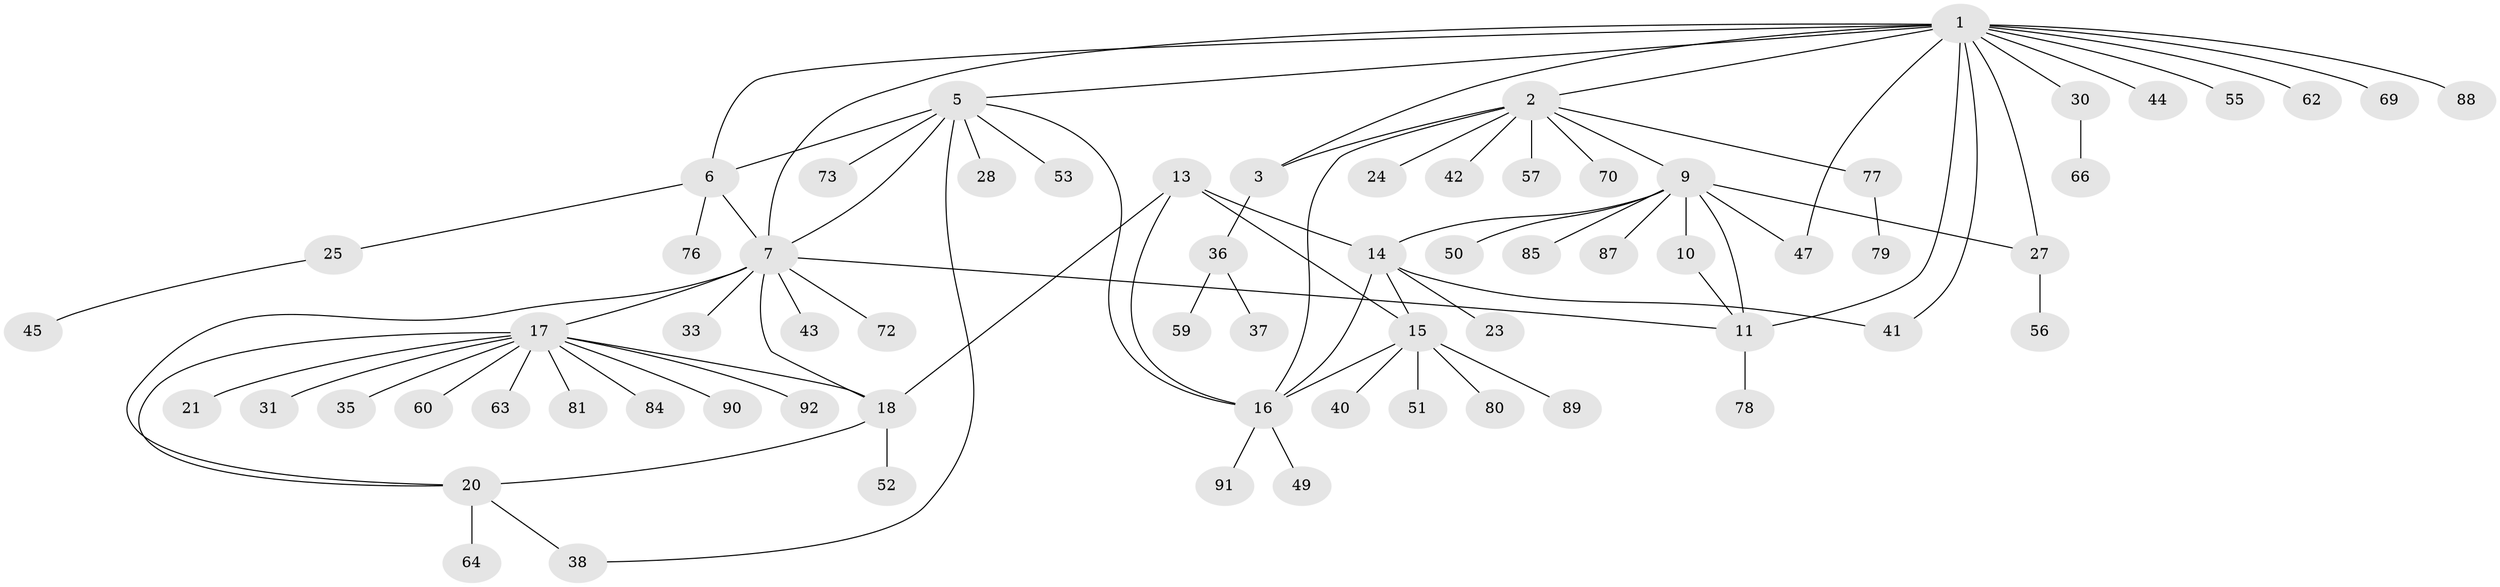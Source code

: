 // original degree distribution, {12: 0.021739130434782608, 8: 0.06521739130434782, 5: 0.07608695652173914, 9: 0.010869565217391304, 4: 0.021739130434782608, 7: 0.021739130434782608, 6: 0.010869565217391304, 1: 0.5978260869565217, 2: 0.14130434782608695, 3: 0.03260869565217391}
// Generated by graph-tools (version 1.1) at 2025/11/02/27/25 16:11:31]
// undirected, 68 vertices, 87 edges
graph export_dot {
graph [start="1"]
  node [color=gray90,style=filled];
  1 [super="+8"];
  2 [super="+4"];
  3 [super="+58"];
  5 [super="+74"];
  6;
  7 [super="+19"];
  9 [super="+12"];
  10 [super="+29"];
  11 [super="+71"];
  13 [super="+22"];
  14 [super="+32"];
  15 [super="+46"];
  16 [super="+26"];
  17 [super="+34"];
  18;
  20 [super="+82"];
  21;
  23;
  24;
  25;
  27;
  28 [super="+75"];
  30 [super="+68"];
  31 [super="+65"];
  33;
  35;
  36 [super="+39"];
  37;
  38 [super="+61"];
  40;
  41 [super="+54"];
  42;
  43;
  44;
  45 [super="+48"];
  47;
  49;
  50;
  51 [super="+83"];
  52;
  53;
  55;
  56;
  57;
  59 [super="+67"];
  60;
  62;
  63;
  64;
  66;
  69;
  70;
  72;
  73;
  76;
  77;
  78;
  79;
  80;
  81 [super="+86"];
  84;
  85;
  87;
  88;
  89;
  90;
  91;
  92;
  1 -- 2 [weight=2];
  1 -- 3;
  1 -- 30;
  1 -- 41;
  1 -- 47;
  1 -- 55 [weight=2];
  1 -- 62;
  1 -- 69;
  1 -- 88;
  1 -- 5;
  1 -- 6;
  1 -- 7 [weight=2];
  1 -- 11;
  1 -- 44;
  1 -- 27;
  2 -- 3 [weight=2];
  2 -- 16;
  2 -- 24;
  2 -- 42;
  2 -- 70;
  2 -- 77;
  2 -- 9;
  2 -- 57;
  3 -- 36;
  5 -- 6;
  5 -- 7;
  5 -- 16;
  5 -- 28;
  5 -- 53;
  5 -- 73;
  5 -- 38;
  6 -- 7;
  6 -- 25;
  6 -- 76;
  7 -- 33;
  7 -- 17;
  7 -- 18;
  7 -- 20;
  7 -- 72;
  7 -- 43;
  7 -- 11;
  9 -- 10 [weight=2];
  9 -- 11 [weight=2];
  9 -- 14;
  9 -- 27;
  9 -- 47;
  9 -- 50;
  9 -- 85;
  9 -- 87;
  10 -- 11;
  11 -- 78;
  13 -- 14;
  13 -- 15;
  13 -- 16;
  13 -- 18;
  14 -- 15;
  14 -- 16;
  14 -- 23;
  14 -- 41;
  15 -- 16;
  15 -- 40;
  15 -- 51;
  15 -- 80;
  15 -- 89;
  16 -- 49;
  16 -- 91;
  17 -- 18;
  17 -- 20;
  17 -- 21;
  17 -- 31;
  17 -- 35;
  17 -- 60;
  17 -- 63;
  17 -- 84;
  17 -- 90;
  17 -- 92;
  17 -- 81;
  18 -- 20;
  18 -- 52;
  20 -- 38;
  20 -- 64;
  25 -- 45;
  27 -- 56;
  30 -- 66;
  36 -- 37;
  36 -- 59;
  77 -- 79;
}
